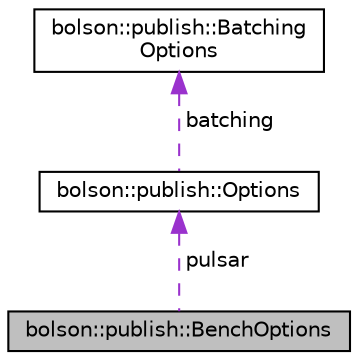 digraph "bolson::publish::BenchOptions"
{
 // LATEX_PDF_SIZE
  edge [fontname="Helvetica",fontsize="10",labelfontname="Helvetica",labelfontsize="10"];
  node [fontname="Helvetica",fontsize="10",shape=record];
  Node1 [label="bolson::publish::BenchOptions",height=0.2,width=0.4,color="black", fillcolor="grey75", style="filled", fontcolor="black",tooltip="Options for Pulsar interface benchmark."];
  Node2 -> Node1 [dir="back",color="darkorchid3",fontsize="10",style="dashed",label=" pulsar" ,fontname="Helvetica"];
  Node2 [label="bolson::publish::Options",height=0.2,width=0.4,color="black", fillcolor="white", style="filled",URL="$structbolson_1_1publish_1_1_options.html",tooltip="Pulsar options."];
  Node3 -> Node2 [dir="back",color="darkorchid3",fontsize="10",style="dashed",label=" batching" ,fontname="Helvetica"];
  Node3 [label="bolson::publish::Batching\lOptions",height=0.2,width=0.4,color="black", fillcolor="white", style="filled",URL="$structbolson_1_1publish_1_1_batching_options.html",tooltip="Pulsar batching producer options."];
}
